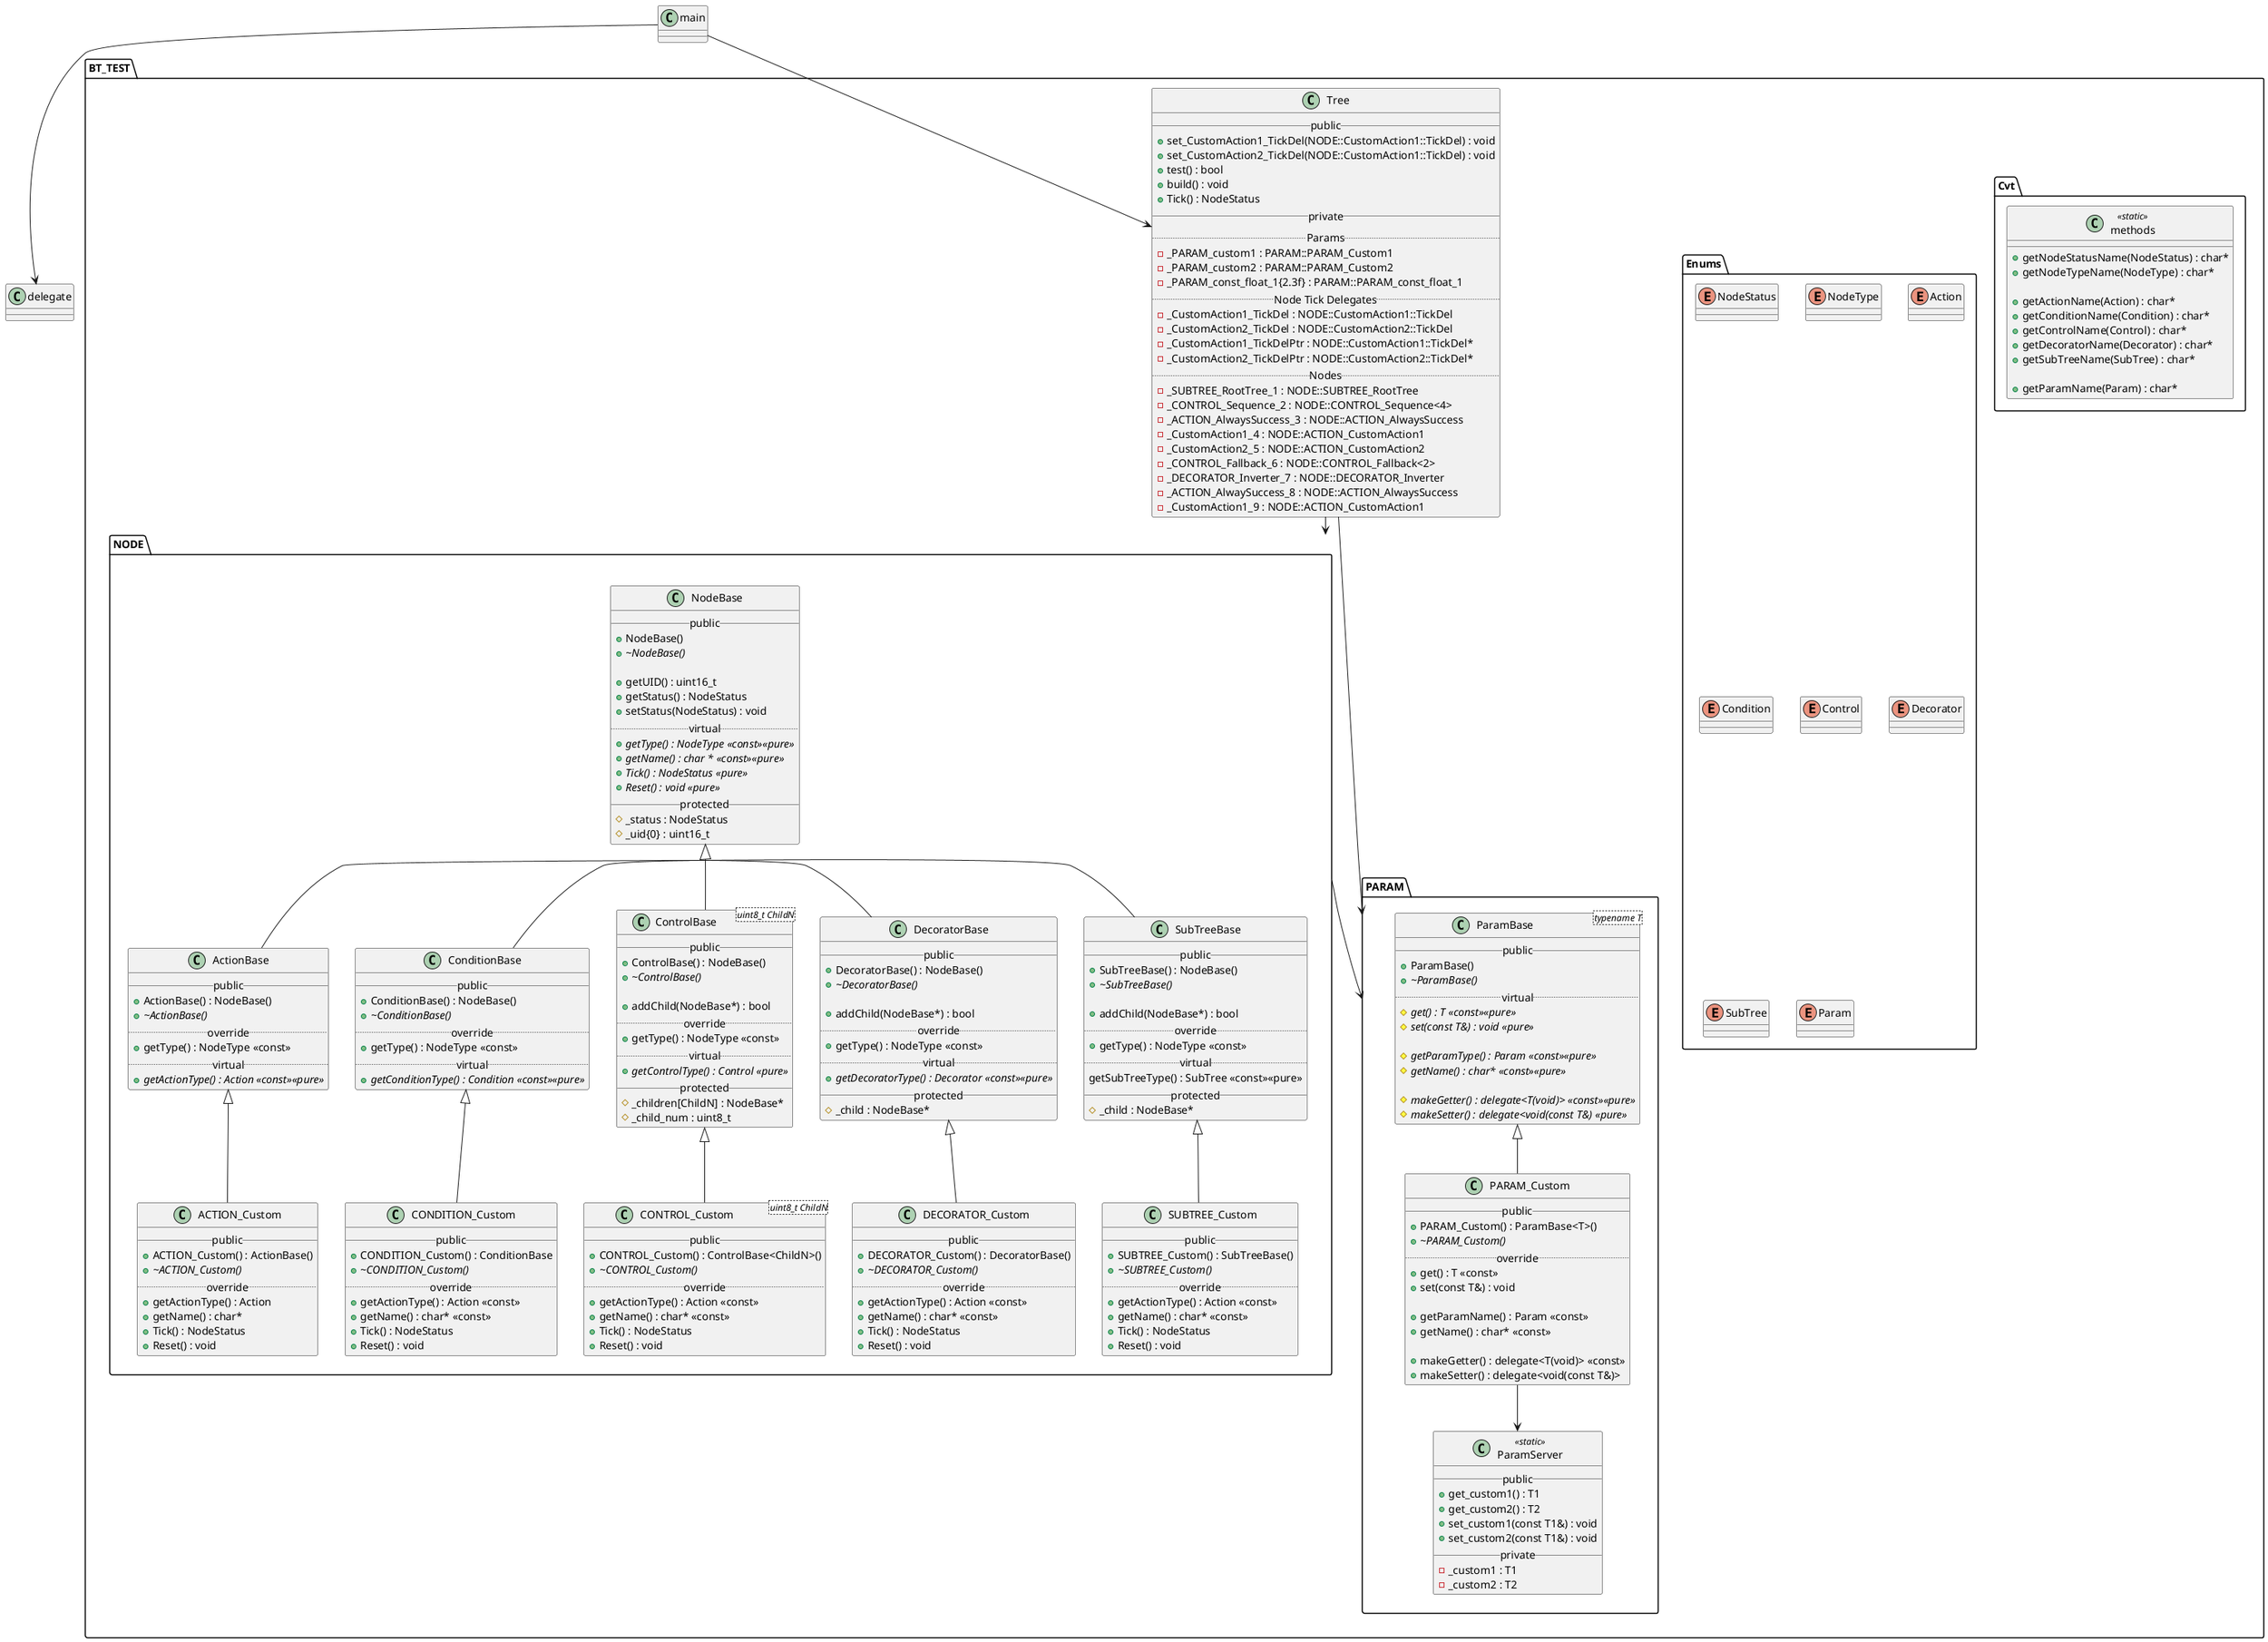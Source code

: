 @startuml test

set NamespaceSeparator ::
skinparam groupInheritance 2

package BT_TEST {

    package Cvt{
        class methods<<static>>{
            + getNodeStatusName(NodeStatus) : char*
            + getNodeTypeName(NodeType) : char*

            + getActionName(Action) : char*
            + getConditionName(Condition) : char*
            + getControlName(Control) : char*
            + getDecoratorName(Decorator) : char*
            + getSubTreeName(SubTree) : char*

            + getParamName(Param) : char*
        }
    }

    package Enums{
    enum NodeStatus
    enum NodeType
    enum Action
    enum Condition
    enum Control
    enum Decorator
    enum SubTree
    enum Param
    }



    package NODE{
        class NodeBase{
            __ public __
            + NodeBase()
            + {abstract} ~NodeBase()

            + getUID() : uint16_t
            + getStatus() : NodeStatus
            + setStatus(NodeStatus) : void
            .. virtual ..
            + {abstract} getType() : NodeType <<const>><<pure>>
            + {abstract} getName() : char * <<const>><<pure>>
            + {abstract} Tick() : NodeStatus <<pure>>
            + {abstract} Reset() : void <<pure>>
            __ protected __
            # _status : NodeStatus
            # _uid{0} : uint16_t
        }

        class ActionBase extends NodeBase
        {
            __ public __
            + ActionBase() : NodeBase()
            + {abstract} ~ActionBase()
            .. override ..
            + getType() : NodeType <<const>>
            .. virtual ..
            + {abstract} getActionType() : Action <<const>><<pure>>
        }

        class ACTION_Custom extends ActionBase{
            __ public __
            + ACTION_Custom() : ActionBase()
            + {abstract} ~ACTION_Custom()
            .. override ..
            + getActionType() : Action
            + getName() : char*
            + Tick() : NodeStatus
            + Reset() : void
        }

        class ConditionBase extends NodeBase
        {
            __ public __
            + ConditionBase() : NodeBase()
            + {abstract} ~ConditionBase()
            .. override ..
            + getType() : NodeType <<const>>
            .. virtual ..
            + {abstract} getConditionType() : Condition <<const>><<pure>>
        }

        class CONDITION_Custom extends ConditionBase{
            __ public __
            + CONDITION_Custom() : ConditionBase
            + {abstract} ~CONDITION_Custom()
            .. override ..
            + getActionType() : Action <<const>>
            + getName() : char* <<const>>
            + Tick() : NodeStatus
            + Reset() : void
        }

        class ControlBase<uint8_t ChildN> extends NodeBase{
            __ public __
            + ControlBase() : NodeBase()
            + {abstract} ~ControlBase()

            + addChild(NodeBase*) : bool
            .. override ..
            + getType() : NodeType <<const>>
            .. virtual ..
            + {abstract} getControlType() : Control <<pure>>
            __ protected __
            # _children[ChildN] : NodeBase*
            # _child_num : uint8_t
        }


        class CONTROL_Custom<uint8_t ChildN> extends ControlBase{
            __ public __
            + CONTROL_Custom() : ControlBase<ChildN>()
            + {abstract} ~CONTROL_Custom()
            .. override ..
            + getActionType() : Action <<const>>
            + getName() : char* <<const>>
            + Tick() : NodeStatus
            + Reset() : void
        }

        class DecoratorBase extends NodeBase
        {
            __ public __
            + DecoratorBase() : NodeBase()
            + {abstract} ~DecoratorBase()

            + addChild(NodeBase*) : bool
            .. override ..
            + getType() : NodeType <<const>>
            .. virtual ..
            + {abstract} getDecoratorType() : Decorator <<const>><<pure>>
            __ protected __
            # _child : NodeBase*
        }

        class DECORATOR_Custom extends DecoratorBase{
            __ public __
            + DECORATOR_Custom() : DecoratorBase()
            + {abstract} ~DECORATOR_Custom()
            .. override ..
            + getActionType() : Action <<const>>
            + getName() : char* <<const>>
            + Tick() : NodeStatus
            + Reset() : void
        }

        class SubTreeBase extends NodeBase
        {
            __ public __
            + SubTreeBase() : NodeBase()
            + {abstract} ~SubTreeBase()

            + addChild(NodeBase*) : bool
            .. override ..
            + getType() : NodeType <<const>>
            .. virtual ..
            getSubTreeType() : SubTree <<const>><<pure>>
            __ protected __
            # _child : NodeBase*
        }

        class SUBTREE_Custom extends SubTreeBase{
            __ public __
            + SUBTREE_Custom() : SubTreeBase()
            + {abstract} ~SUBTREE_Custom()
            .. override ..
            + getActionType() : Action <<const>>
            + getName() : char* <<const>>
            + Tick() : NodeStatus
            + Reset() : void
        }

    }


    namespace PARAM{
        class ParamBase<typename T>{
            __ public __
            + ParamBase()
            + {abstract} ~ParamBase()
            .. virtual ..
            # {abstract} get() : T <<const>><<pure>>
            # {abstract} set(const T&) : void <<pure>>

            # {abstract} getParamType() : Param <<const>><<pure>>
            # {abstract} getName() : char* <<const>><<pure>>

            # {abstract} makeGetter() : delegate<T(void)> <<const>><<pure>>
            # {abstract} makeSetter() : delegate<void(const T&) <<pure>>
        }

        PARAM_Custom --> ParamServer
        class PARAM_Custom extends ParamBase{
            __ public __
            + PARAM_Custom() : ParamBase<T>()
            + {abstract} ~PARAM_Custom()
            .. override ..
            + get() : T <<const>>
            + set(const T&) : void

            + getParamName() : Param <<const>>
            + getName() : char* <<const>>

            + makeGetter() : delegate<T(void)> <<const>>
            + makeSetter() : delegate<void(const T&)>
        }

        class ParamServer<<static>>{
            __ public__
            + get_custom1() : T1
            + get_custom2() : T2
            + set_custom1(const T1&) : void
            + set_custom2(const T1&) : void
            __ private __
            - _custom1 : T1
            - _custom2 : T2
        }
    }


    class Tree{
        __ public __
        + set_CustomAction1_TickDel(NODE::CustomAction1::TickDel) : void
        + set_CustomAction2_TickDel(NODE::CustomAction1::TickDel) : void
        + test() : bool
        + build() : void
        + Tick() : NodeStatus
        __ private __
        .. Params ..
        - _PARAM_custom1 : PARAM::PARAM_Custom1
        - _PARAM_custom2 : PARAM::PARAM_Custom2
        - _PARAM_const_float_1{2.3f} : PARAM::PARAM_const_float_1
        .. Node Tick Delegates ..
        - _CustomAction1_TickDel : NODE::CustomAction1::TickDel
        - _CustomAction2_TickDel : NODE::CustomAction2::TickDel
        - _CustomAction1_TickDelPtr : NODE::CustomAction1::TickDel*
        - _CustomAction2_TickDelPtr : NODE::CustomAction2::TickDel*
        .. Nodes ..
        - _SUBTREE_RootTree_1 : NODE::SUBTREE_RootTree
        - _CONTROL_Sequence_2 : NODE::CONTROL_Sequence<4>
        - _ACTION_AlwaysSuccess_3 : NODE::ACTION_AlwaysSuccess
        - _CustomAction1_4 : NODE::ACTION_CustomAction1
        - _CustomAction2_5 : NODE::ACTION_CustomAction2
        - _CONTROL_Fallback_6 : NODE::CONTROL_Fallback<2>
        - _DECORATOR_Inverter_7 : NODE::DECORATOR_Inverter
        - _ACTION_AlwaySuccess_8 : NODE::ACTION_AlwaysSuccess
        - _CustomAction1_9 : NODE::ACTION_CustomAction1
    }
}

class delegate

main --> delegate
main --> Tree
class main{

}

Tree --> PARAM
Tree --> NODE
NODE --> PARAM

@enduml